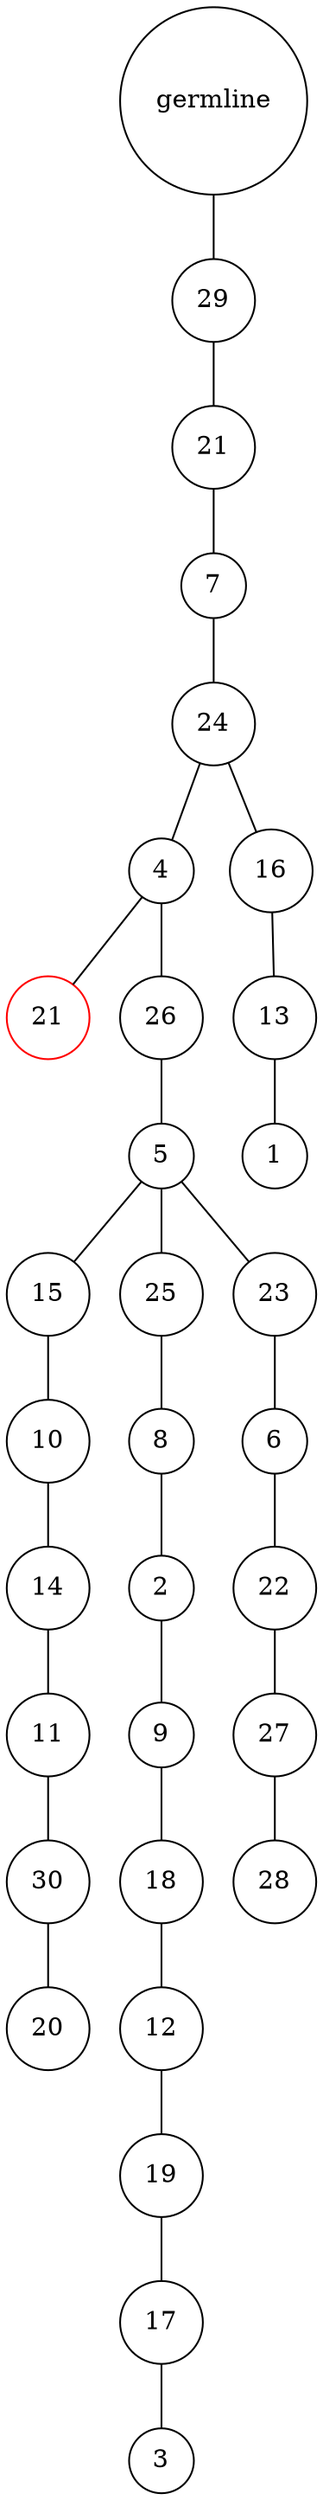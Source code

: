graph {
	rankdir=UD;
	splines=line;
	node [shape=circle]
	"0x7f97efebda60" [label="germline"];
	"0x7f97efebda90" [label="29"];
	"0x7f97efebda60" -- "0x7f97efebda90" ;
	"0x7f97efebdac0" [label="21"];
	"0x7f97efebda90" -- "0x7f97efebdac0" ;
	"0x7f97efebdaf0" [label="7"];
	"0x7f97efebdac0" -- "0x7f97efebdaf0" ;
	"0x7f97efebdb20" [label="24"];
	"0x7f97efebdaf0" -- "0x7f97efebdb20" ;
	"0x7f97efebdb50" [label="4"];
	"0x7f97efebdb20" -- "0x7f97efebdb50" ;
	"0x7f97efebdb80" [label="21",color="red"];
	"0x7f97efebdb50" -- "0x7f97efebdb80" ;
	"0x7f97efebdbb0" [label="26"];
	"0x7f97efebdb50" -- "0x7f97efebdbb0" ;
	"0x7f97efebdbe0" [label="5"];
	"0x7f97efebdbb0" -- "0x7f97efebdbe0" ;
	"0x7f97efebdc10" [label="15"];
	"0x7f97efebdbe0" -- "0x7f97efebdc10" ;
	"0x7f97efebdc40" [label="10"];
	"0x7f97efebdc10" -- "0x7f97efebdc40" ;
	"0x7f97efebdc70" [label="14"];
	"0x7f97efebdc40" -- "0x7f97efebdc70" ;
	"0x7f97efebdca0" [label="11"];
	"0x7f97efebdc70" -- "0x7f97efebdca0" ;
	"0x7f97efebdcd0" [label="30"];
	"0x7f97efebdca0" -- "0x7f97efebdcd0" ;
	"0x7f97efebdd00" [label="20"];
	"0x7f97efebdcd0" -- "0x7f97efebdd00" ;
	"0x7f97efebdd30" [label="25"];
	"0x7f97efebdbe0" -- "0x7f97efebdd30" ;
	"0x7f97efebdd60" [label="8"];
	"0x7f97efebdd30" -- "0x7f97efebdd60" ;
	"0x7f97efebdd90" [label="2"];
	"0x7f97efebdd60" -- "0x7f97efebdd90" ;
	"0x7f97efebddc0" [label="9"];
	"0x7f97efebdd90" -- "0x7f97efebddc0" ;
	"0x7f97efebddf0" [label="18"];
	"0x7f97efebddc0" -- "0x7f97efebddf0" ;
	"0x7f97efebde20" [label="12"];
	"0x7f97efebddf0" -- "0x7f97efebde20" ;
	"0x7f97efebde50" [label="19"];
	"0x7f97efebde20" -- "0x7f97efebde50" ;
	"0x7f97efebde80" [label="17"];
	"0x7f97efebde50" -- "0x7f97efebde80" ;
	"0x7f97efebdeb0" [label="3"];
	"0x7f97efebde80" -- "0x7f97efebdeb0" ;
	"0x7f97efebdee0" [label="23"];
	"0x7f97efebdbe0" -- "0x7f97efebdee0" ;
	"0x7f97efebdf10" [label="6"];
	"0x7f97efebdee0" -- "0x7f97efebdf10" ;
	"0x7f97efebdf40" [label="22"];
	"0x7f97efebdf10" -- "0x7f97efebdf40" ;
	"0x7f97efebdf70" [label="27"];
	"0x7f97efebdf40" -- "0x7f97efebdf70" ;
	"0x7f97efebdfa0" [label="28"];
	"0x7f97efebdf70" -- "0x7f97efebdfa0" ;
	"0x7f97efebdfd0" [label="16"];
	"0x7f97efebdb20" -- "0x7f97efebdfd0" ;
	"0x7f97efecb040" [label="13"];
	"0x7f97efebdfd0" -- "0x7f97efecb040" ;
	"0x7f97efecb070" [label="1"];
	"0x7f97efecb040" -- "0x7f97efecb070" ;
}
